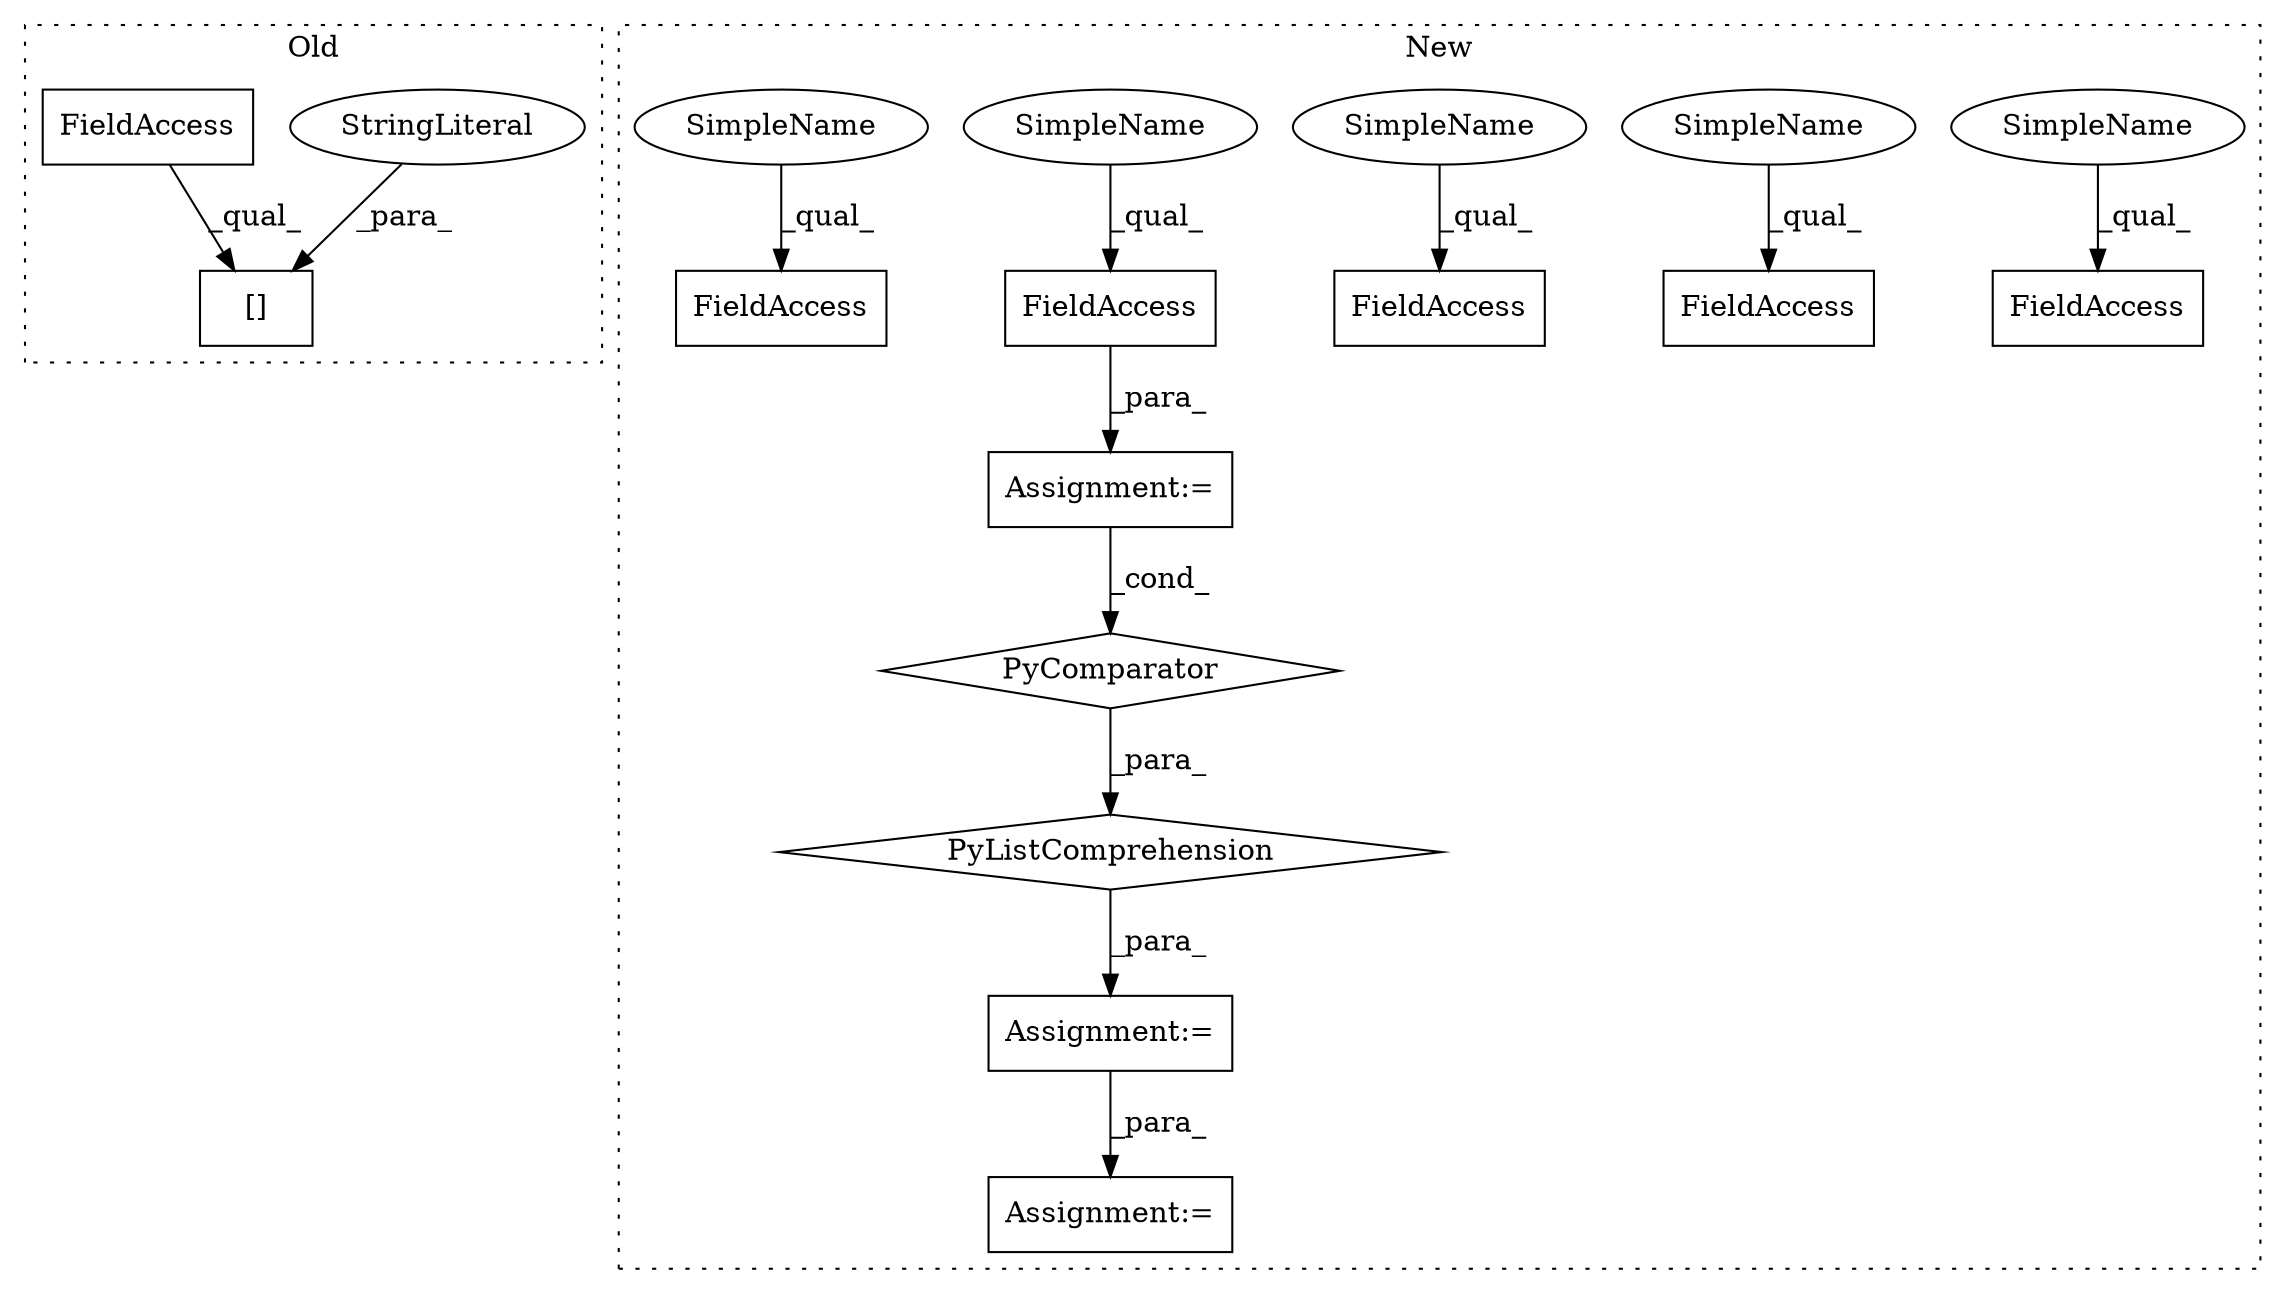 digraph G {
subgraph cluster0 {
1 [label="[]" a="2" s="13192,13214" l="13,1" shape="box"];
6 [label="StringLiteral" a="45" s="13205" l="9" shape="ellipse"];
8 [label="FieldAccess" a="22" s="13192" l="12" shape="box"];
label = "Old";
style="dotted";
}
subgraph cluster1 {
2 [label="PyListComprehension" a="109" s="12187" l="147" shape="diamond"];
3 [label="PyComparator" a="113" s="12287" l="39" shape="diamond"];
4 [label="Assignment:=" a="7" s="12287" l="39" shape="box"];
5 [label="Assignment:=" a="7" s="12348" l="1" shape="box"];
7 [label="Assignment:=" a="7" s="12175" l="12" shape="box"];
9 [label="FieldAccess" a="22" s="12296" l="21" shape="box"];
10 [label="FieldAccess" a="22" s="12460" l="28" shape="box"];
11 [label="FieldAccess" a="22" s="12504" l="23" shape="box"];
12 [label="FieldAccess" a="22" s="11978" l="27" shape="box"];
13 [label="FieldAccess" a="22" s="12528" l="15" shape="box"];
14 [label="SimpleName" a="42" s="12504" l="8" shape="ellipse"];
15 [label="SimpleName" a="42" s="11978" l="8" shape="ellipse"];
16 [label="SimpleName" a="42" s="12528" l="8" shape="ellipse"];
17 [label="SimpleName" a="42" s="12296" l="8" shape="ellipse"];
18 [label="SimpleName" a="42" s="12460" l="8" shape="ellipse"];
label = "New";
style="dotted";
}
2 -> 7 [label="_para_"];
3 -> 2 [label="_para_"];
4 -> 3 [label="_cond_"];
6 -> 1 [label="_para_"];
7 -> 5 [label="_para_"];
8 -> 1 [label="_qual_"];
9 -> 4 [label="_para_"];
14 -> 11 [label="_qual_"];
15 -> 12 [label="_qual_"];
16 -> 13 [label="_qual_"];
17 -> 9 [label="_qual_"];
18 -> 10 [label="_qual_"];
}